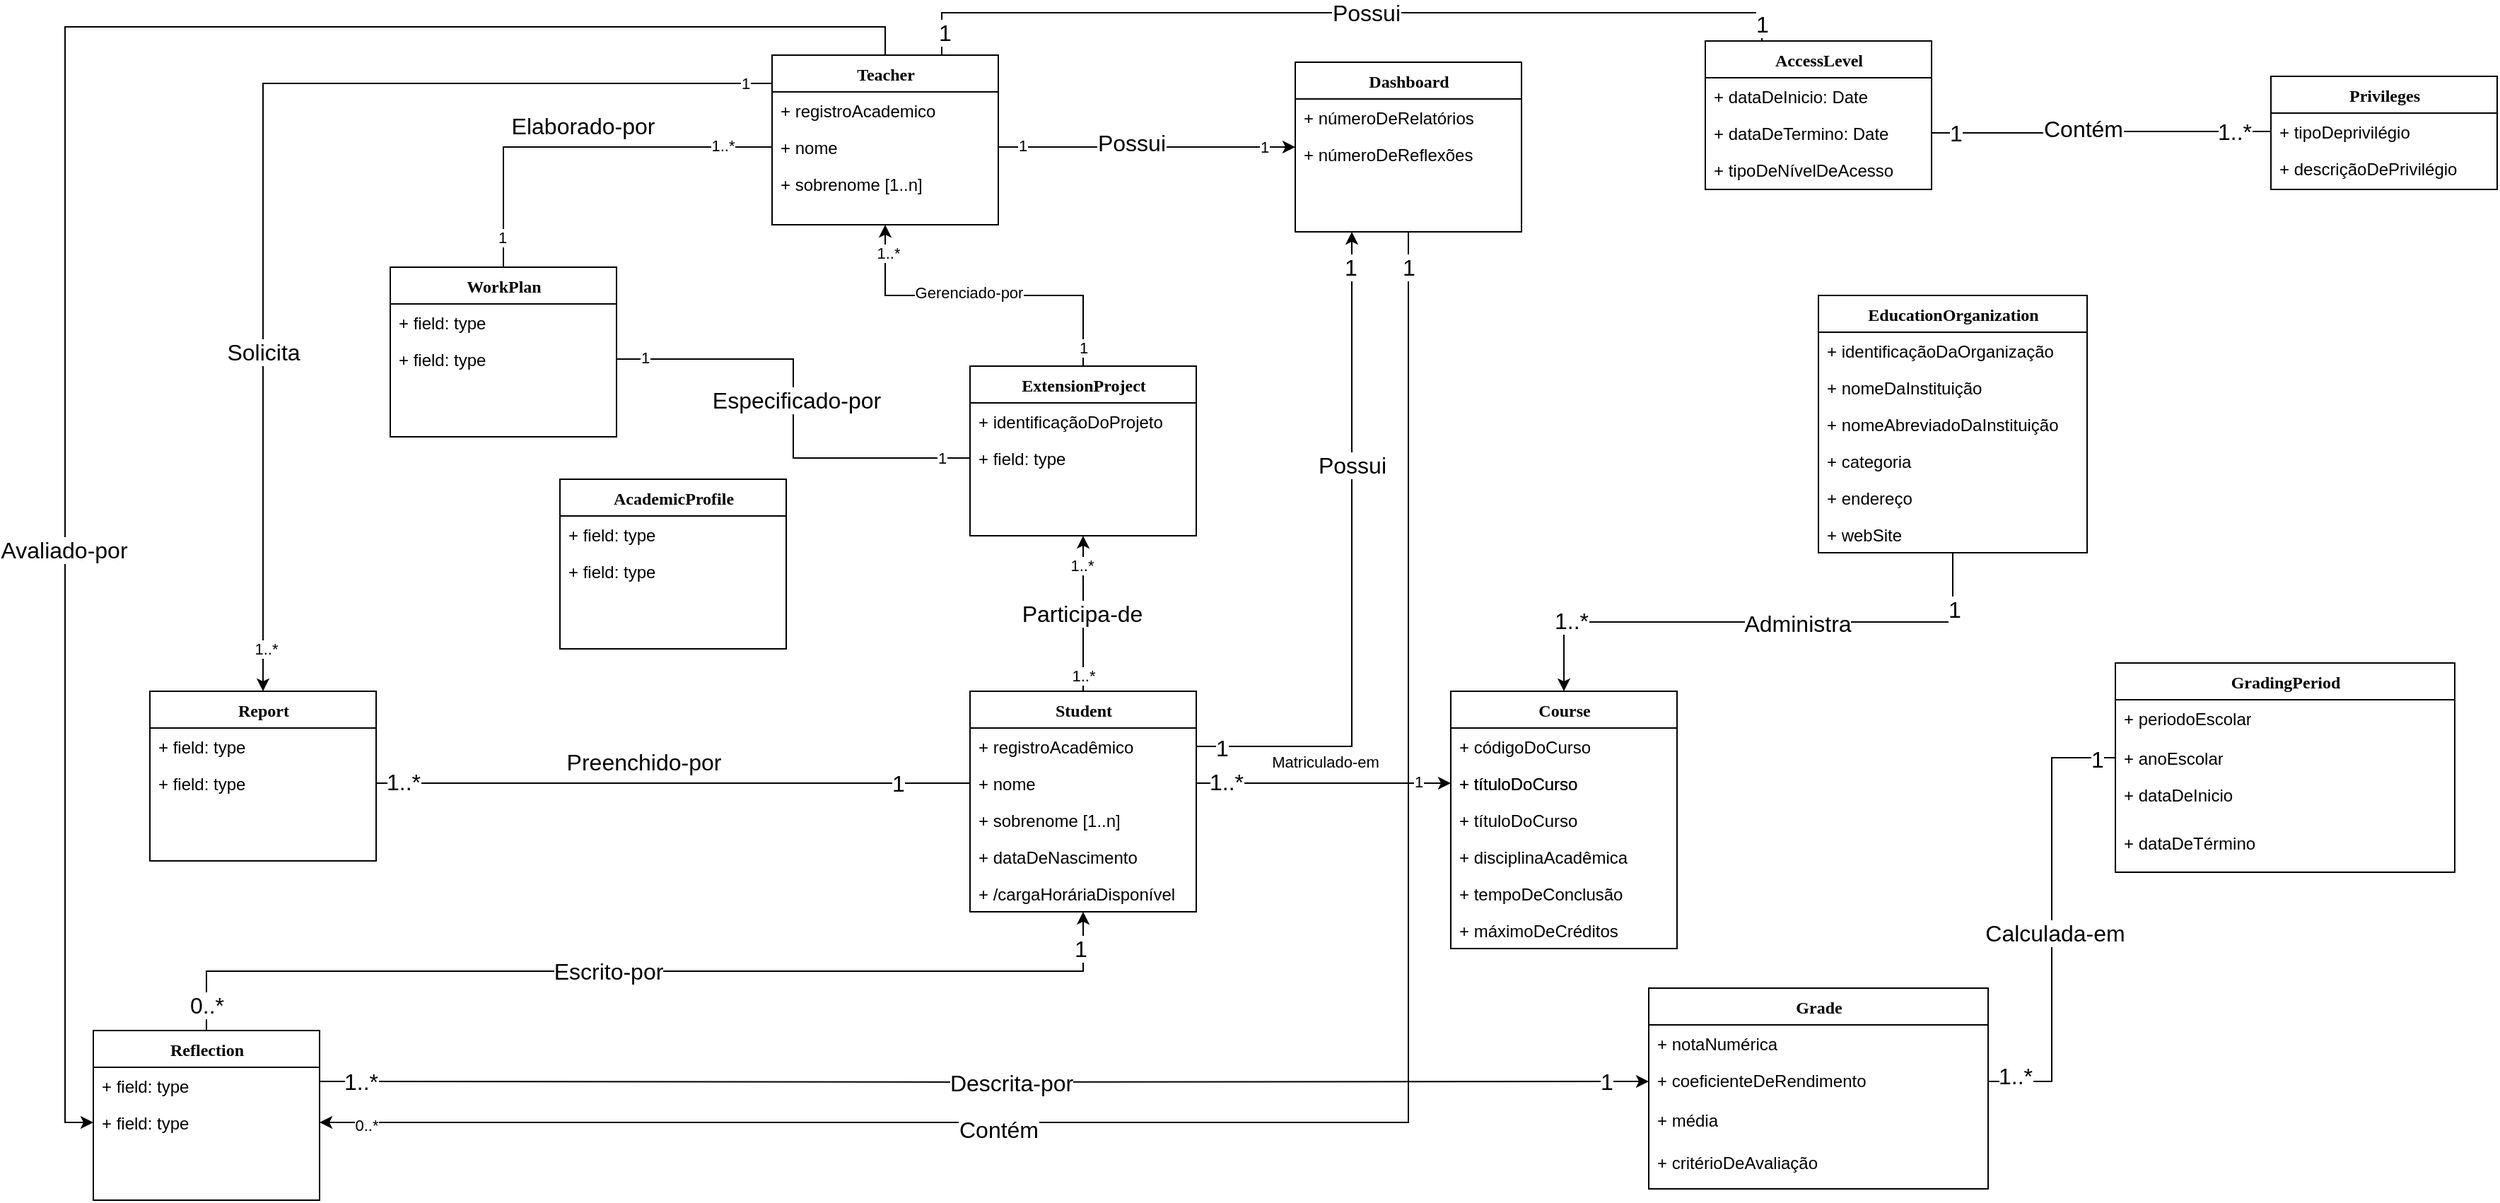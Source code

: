 <mxfile version="24.2.3" type="github">
  <diagram name="Page-1" id="6133507b-19e7-1e82-6fc7-422aa6c4b21f">
    <mxGraphModel dx="3094" dy="2010" grid="1" gridSize="10" guides="1" tooltips="1" connect="1" arrows="1" fold="1" page="1" pageScale="1" pageWidth="1100" pageHeight="850" background="none" math="0" shadow="0">
      <root>
        <mxCell id="0" />
        <mxCell id="1" parent="0" />
        <mxCell id="78961159f06e98e8-43" value="AcademicProfile" style="swimlane;html=1;fontStyle=1;align=center;verticalAlign=top;childLayout=stackLayout;horizontal=1;startSize=26;horizontalStack=0;resizeParent=1;resizeLast=0;collapsible=1;marginBottom=0;swimlaneFillColor=#ffffff;rounded=0;shadow=0;comic=0;labelBackgroundColor=none;strokeWidth=1;fillColor=none;fontFamily=Verdana;fontSize=12" parent="1" vertex="1">
          <mxGeometry x="300" y="330" width="160" height="120" as="geometry" />
        </mxCell>
        <mxCell id="78961159f06e98e8-44" value="+ field: type" style="text;html=1;strokeColor=none;fillColor=none;align=left;verticalAlign=top;spacingLeft=4;spacingRight=4;whiteSpace=wrap;overflow=hidden;rotatable=0;points=[[0,0.5],[1,0.5]];portConstraint=eastwest;" parent="78961159f06e98e8-43" vertex="1">
          <mxGeometry y="26" width="160" height="26" as="geometry" />
        </mxCell>
        <mxCell id="78961159f06e98e8-45" value="+ field: type" style="text;html=1;strokeColor=none;fillColor=none;align=left;verticalAlign=top;spacingLeft=4;spacingRight=4;whiteSpace=wrap;overflow=hidden;rotatable=0;points=[[0,0.5],[1,0.5]];portConstraint=eastwest;" parent="78961159f06e98e8-43" vertex="1">
          <mxGeometry y="52" width="160" height="26" as="geometry" />
        </mxCell>
        <mxCell id="GjU6H8sgYdLg4szuD353-105" style="edgeStyle=orthogonalEdgeStyle;rounded=0;orthogonalLoop=1;jettySize=auto;html=1;exitX=0.5;exitY=0;exitDx=0;exitDy=0;entryX=0.5;entryY=1;entryDx=0;entryDy=0;" edge="1" parent="1" source="GjU6H8sgYdLg4szuD353-52" target="GjU6H8sgYdLg4szuD353-61">
          <mxGeometry relative="1" as="geometry" />
        </mxCell>
        <mxCell id="GjU6H8sgYdLg4szuD353-106" value="&lt;font style=&quot;font-size: 16px;&quot;&gt;Participa-de&lt;/font&gt;" style="edgeLabel;html=1;align=center;verticalAlign=middle;resizable=0;points=[];" vertex="1" connectable="0" parent="GjU6H8sgYdLg4szuD353-105">
          <mxGeometry x="0.114" y="1" relative="1" as="geometry">
            <mxPoint y="6" as="offset" />
          </mxGeometry>
        </mxCell>
        <mxCell id="GjU6H8sgYdLg4szuD353-107" value="1..*" style="edgeLabel;html=1;align=center;verticalAlign=middle;resizable=0;points=[];" vertex="1" connectable="0" parent="GjU6H8sgYdLg4szuD353-105">
          <mxGeometry x="-0.795" relative="1" as="geometry">
            <mxPoint as="offset" />
          </mxGeometry>
        </mxCell>
        <mxCell id="GjU6H8sgYdLg4szuD353-108" value="1..*" style="edgeLabel;html=1;align=center;verticalAlign=middle;resizable=0;points=[];" vertex="1" connectable="0" parent="GjU6H8sgYdLg4szuD353-105">
          <mxGeometry x="0.62" y="1" relative="1" as="geometry">
            <mxPoint as="offset" />
          </mxGeometry>
        </mxCell>
        <mxCell id="GjU6H8sgYdLg4szuD353-52" value="Student" style="swimlane;html=1;fontStyle=1;align=center;verticalAlign=top;childLayout=stackLayout;horizontal=1;startSize=26;horizontalStack=0;resizeParent=1;resizeLast=0;collapsible=1;marginBottom=0;swimlaneFillColor=#ffffff;rounded=0;shadow=0;comic=0;labelBackgroundColor=none;strokeWidth=1;fillColor=none;fontFamily=Verdana;fontSize=12" vertex="1" parent="1">
          <mxGeometry x="590" y="480" width="160" height="156" as="geometry" />
        </mxCell>
        <mxCell id="GjU6H8sgYdLg4szuD353-53" value="+ registroAcadêmico" style="text;html=1;strokeColor=none;fillColor=none;align=left;verticalAlign=top;spacingLeft=4;spacingRight=4;whiteSpace=wrap;overflow=hidden;rotatable=0;points=[[0,0.5],[1,0.5]];portConstraint=eastwest;" vertex="1" parent="GjU6H8sgYdLg4szuD353-52">
          <mxGeometry y="26" width="160" height="26" as="geometry" />
        </mxCell>
        <mxCell id="GjU6H8sgYdLg4szuD353-54" value="+ nome" style="text;html=1;strokeColor=none;fillColor=none;align=left;verticalAlign=top;spacingLeft=4;spacingRight=4;whiteSpace=wrap;overflow=hidden;rotatable=0;points=[[0,0.5],[1,0.5]];portConstraint=eastwest;" vertex="1" parent="GjU6H8sgYdLg4szuD353-52">
          <mxGeometry y="52" width="160" height="26" as="geometry" />
        </mxCell>
        <mxCell id="GjU6H8sgYdLg4szuD353-167" value="+ sobrenome [1..n]" style="text;html=1;strokeColor=none;fillColor=none;align=left;verticalAlign=top;spacingLeft=4;spacingRight=4;whiteSpace=wrap;overflow=hidden;rotatable=0;points=[[0,0.5],[1,0.5]];portConstraint=eastwest;" vertex="1" parent="GjU6H8sgYdLg4szuD353-52">
          <mxGeometry y="78" width="160" height="26" as="geometry" />
        </mxCell>
        <mxCell id="GjU6H8sgYdLg4szuD353-168" value="+ dataDeNascimento" style="text;html=1;strokeColor=none;fillColor=none;align=left;verticalAlign=top;spacingLeft=4;spacingRight=4;whiteSpace=wrap;overflow=hidden;rotatable=0;points=[[0,0.5],[1,0.5]];portConstraint=eastwest;" vertex="1" parent="GjU6H8sgYdLg4szuD353-52">
          <mxGeometry y="104" width="160" height="26" as="geometry" />
        </mxCell>
        <mxCell id="GjU6H8sgYdLg4szuD353-178" value="+ /cargaHoráriaDisponível" style="text;html=1;strokeColor=none;fillColor=none;align=left;verticalAlign=top;spacingLeft=4;spacingRight=4;whiteSpace=wrap;overflow=hidden;rotatable=0;points=[[0,0.5],[1,0.5]];portConstraint=eastwest;" vertex="1" parent="GjU6H8sgYdLg4szuD353-52">
          <mxGeometry y="130" width="160" height="26" as="geometry" />
        </mxCell>
        <mxCell id="GjU6H8sgYdLg4szuD353-130" style="edgeStyle=orthogonalEdgeStyle;rounded=0;orthogonalLoop=1;jettySize=auto;html=1;exitX=0.5;exitY=0;exitDx=0;exitDy=0;entryX=0;entryY=0.5;entryDx=0;entryDy=0;" edge="1" parent="1" source="GjU6H8sgYdLg4szuD353-55" target="GjU6H8sgYdLg4szuD353-69">
          <mxGeometry relative="1" as="geometry" />
        </mxCell>
        <mxCell id="GjU6H8sgYdLg4szuD353-131" value="&lt;font style=&quot;font-size: 16px;&quot;&gt;Avaliado-por&lt;/font&gt;" style="edgeLabel;html=1;align=center;verticalAlign=middle;resizable=0;points=[];" vertex="1" connectable="0" parent="GjU6H8sgYdLg4szuD353-130">
          <mxGeometry x="0.391" y="-1" relative="1" as="geometry">
            <mxPoint as="offset" />
          </mxGeometry>
        </mxCell>
        <mxCell id="GjU6H8sgYdLg4szuD353-183" style="edgeStyle=orthogonalEdgeStyle;rounded=0;orthogonalLoop=1;jettySize=auto;html=1;exitX=0.75;exitY=0;exitDx=0;exitDy=0;entryX=0.25;entryY=0;entryDx=0;entryDy=0;endArrow=none;endFill=0;" edge="1" parent="1" source="GjU6H8sgYdLg4szuD353-55" target="GjU6H8sgYdLg4szuD353-73">
          <mxGeometry relative="1" as="geometry" />
        </mxCell>
        <mxCell id="GjU6H8sgYdLg4szuD353-184" value="&lt;font style=&quot;font-size: 16px;&quot;&gt;Possui&lt;/font&gt;" style="edgeLabel;html=1;align=center;verticalAlign=middle;resizable=0;points=[];" vertex="1" connectable="0" parent="GjU6H8sgYdLg4szuD353-183">
          <mxGeometry x="-0.109" y="2" relative="1" as="geometry">
            <mxPoint x="49" y="2" as="offset" />
          </mxGeometry>
        </mxCell>
        <mxCell id="GjU6H8sgYdLg4szuD353-185" value="&lt;font style=&quot;font-size: 16px;&quot;&gt;1&lt;/font&gt;" style="edgeLabel;html=1;align=center;verticalAlign=middle;resizable=0;points=[];" vertex="1" connectable="0" parent="GjU6H8sgYdLg4szuD353-183">
          <mxGeometry x="-0.951" y="-2" relative="1" as="geometry">
            <mxPoint y="-1" as="offset" />
          </mxGeometry>
        </mxCell>
        <mxCell id="GjU6H8sgYdLg4szuD353-189" value="&lt;font style=&quot;font-size: 16px;&quot;&gt;1&lt;br&gt;&lt;/font&gt;" style="edgeLabel;html=1;align=center;verticalAlign=middle;resizable=0;points=[];" vertex="1" connectable="0" parent="GjU6H8sgYdLg4szuD353-183">
          <mxGeometry x="0.961" relative="1" as="geometry">
            <mxPoint as="offset" />
          </mxGeometry>
        </mxCell>
        <mxCell id="GjU6H8sgYdLg4szuD353-55" value="Teacher" style="swimlane;html=1;fontStyle=1;align=center;verticalAlign=top;childLayout=stackLayout;horizontal=1;startSize=26;horizontalStack=0;resizeParent=1;resizeLast=0;collapsible=1;marginBottom=0;swimlaneFillColor=#ffffff;rounded=0;shadow=0;comic=0;labelBackgroundColor=none;strokeWidth=1;fillColor=none;fontFamily=Verdana;fontSize=12" vertex="1" parent="1">
          <mxGeometry x="450" y="30" width="160" height="120" as="geometry" />
        </mxCell>
        <mxCell id="GjU6H8sgYdLg4szuD353-56" value="+ registroAcademico" style="text;html=1;strokeColor=none;fillColor=none;align=left;verticalAlign=top;spacingLeft=4;spacingRight=4;whiteSpace=wrap;overflow=hidden;rotatable=0;points=[[0,0.5],[1,0.5]];portConstraint=eastwest;" vertex="1" parent="GjU6H8sgYdLg4szuD353-55">
          <mxGeometry y="26" width="160" height="26" as="geometry" />
        </mxCell>
        <mxCell id="GjU6H8sgYdLg4szuD353-57" value="+ nome" style="text;html=1;strokeColor=none;fillColor=none;align=left;verticalAlign=top;spacingLeft=4;spacingRight=4;whiteSpace=wrap;overflow=hidden;rotatable=0;points=[[0,0.5],[1,0.5]];portConstraint=eastwest;" vertex="1" parent="GjU6H8sgYdLg4szuD353-55">
          <mxGeometry y="52" width="160" height="26" as="geometry" />
        </mxCell>
        <mxCell id="GjU6H8sgYdLg4szuD353-169" value="+ sobrenome [1..n]" style="text;html=1;strokeColor=none;fillColor=none;align=left;verticalAlign=top;spacingLeft=4;spacingRight=4;whiteSpace=wrap;overflow=hidden;rotatable=0;points=[[0,0.5],[1,0.5]];portConstraint=eastwest;" vertex="1" parent="GjU6H8sgYdLg4szuD353-55">
          <mxGeometry y="78" width="160" height="26" as="geometry" />
        </mxCell>
        <mxCell id="GjU6H8sgYdLg4szuD353-135" style="edgeStyle=orthogonalEdgeStyle;rounded=0;orthogonalLoop=1;jettySize=auto;html=1;exitX=0.5;exitY=1;exitDx=0;exitDy=0;entryX=1;entryY=0.5;entryDx=0;entryDy=0;" edge="1" parent="1" source="GjU6H8sgYdLg4szuD353-58" target="GjU6H8sgYdLg4szuD353-69">
          <mxGeometry relative="1" as="geometry" />
        </mxCell>
        <mxCell id="GjU6H8sgYdLg4szuD353-136" value="0..*" style="edgeLabel;html=1;align=center;verticalAlign=middle;resizable=0;points=[];" vertex="1" connectable="0" parent="GjU6H8sgYdLg4szuD353-135">
          <mxGeometry x="0.952" y="2" relative="1" as="geometry">
            <mxPoint x="-1" as="offset" />
          </mxGeometry>
        </mxCell>
        <mxCell id="GjU6H8sgYdLg4szuD353-137" value="&lt;font style=&quot;font-size: 16px;&quot;&gt;Contém&lt;/font&gt;" style="edgeLabel;html=1;align=center;verticalAlign=middle;resizable=0;points=[];" vertex="1" connectable="0" parent="GjU6H8sgYdLg4szuD353-135">
          <mxGeometry x="0.361" relative="1" as="geometry">
            <mxPoint x="32" y="5" as="offset" />
          </mxGeometry>
        </mxCell>
        <mxCell id="GjU6H8sgYdLg4szuD353-138" value="&lt;font style=&quot;font-size: 16px;&quot;&gt;1&lt;/font&gt;" style="edgeLabel;html=1;align=center;verticalAlign=middle;resizable=0;points=[];" vertex="1" connectable="0" parent="GjU6H8sgYdLg4szuD353-135">
          <mxGeometry x="-0.96" relative="1" as="geometry">
            <mxPoint y="-3" as="offset" />
          </mxGeometry>
        </mxCell>
        <mxCell id="GjU6H8sgYdLg4szuD353-58" value="Dashboard" style="swimlane;html=1;fontStyle=1;align=center;verticalAlign=top;childLayout=stackLayout;horizontal=1;startSize=26;horizontalStack=0;resizeParent=1;resizeLast=0;collapsible=1;marginBottom=0;swimlaneFillColor=#ffffff;rounded=0;shadow=0;comic=0;labelBackgroundColor=none;strokeWidth=1;fillColor=none;fontFamily=Verdana;fontSize=12" vertex="1" parent="1">
          <mxGeometry x="820" y="35" width="160" height="120" as="geometry" />
        </mxCell>
        <mxCell id="GjU6H8sgYdLg4szuD353-59" value="+ númeroDeRelatórios" style="text;html=1;strokeColor=none;fillColor=none;align=left;verticalAlign=top;spacingLeft=4;spacingRight=4;whiteSpace=wrap;overflow=hidden;rotatable=0;points=[[0,0.5],[1,0.5]];portConstraint=eastwest;" vertex="1" parent="GjU6H8sgYdLg4szuD353-58">
          <mxGeometry y="26" width="160" height="26" as="geometry" />
        </mxCell>
        <mxCell id="GjU6H8sgYdLg4szuD353-60" value="+ númeroDeReflexões" style="text;html=1;strokeColor=none;fillColor=none;align=left;verticalAlign=top;spacingLeft=4;spacingRight=4;whiteSpace=wrap;overflow=hidden;rotatable=0;points=[[0,0.5],[1,0.5]];portConstraint=eastwest;" vertex="1" parent="GjU6H8sgYdLg4szuD353-58">
          <mxGeometry y="52" width="160" height="26" as="geometry" />
        </mxCell>
        <mxCell id="GjU6H8sgYdLg4szuD353-109" style="edgeStyle=orthogonalEdgeStyle;rounded=0;orthogonalLoop=1;jettySize=auto;html=1;exitX=0.5;exitY=0;exitDx=0;exitDy=0;entryX=0.5;entryY=1;entryDx=0;entryDy=0;" edge="1" parent="1" source="GjU6H8sgYdLg4szuD353-61" target="GjU6H8sgYdLg4szuD353-55">
          <mxGeometry relative="1" as="geometry" />
        </mxCell>
        <mxCell id="GjU6H8sgYdLg4szuD353-110" value="Gerenciado-por" style="edgeLabel;html=1;align=center;verticalAlign=middle;resizable=0;points=[];" vertex="1" connectable="0" parent="GjU6H8sgYdLg4szuD353-109">
          <mxGeometry x="0.091" y="-2" relative="1" as="geometry">
            <mxPoint as="offset" />
          </mxGeometry>
        </mxCell>
        <mxCell id="GjU6H8sgYdLg4szuD353-111" value="1" style="edgeLabel;html=1;align=center;verticalAlign=middle;resizable=0;points=[];" vertex="1" connectable="0" parent="GjU6H8sgYdLg4szuD353-109">
          <mxGeometry x="-0.893" relative="1" as="geometry">
            <mxPoint as="offset" />
          </mxGeometry>
        </mxCell>
        <mxCell id="GjU6H8sgYdLg4szuD353-112" value="1..*" style="edgeLabel;html=1;align=center;verticalAlign=middle;resizable=0;points=[];" vertex="1" connectable="0" parent="GjU6H8sgYdLg4szuD353-109">
          <mxGeometry x="0.835" y="-2" relative="1" as="geometry">
            <mxPoint as="offset" />
          </mxGeometry>
        </mxCell>
        <mxCell id="GjU6H8sgYdLg4szuD353-61" value="ExtensionProject" style="swimlane;html=1;fontStyle=1;align=center;verticalAlign=top;childLayout=stackLayout;horizontal=1;startSize=26;horizontalStack=0;resizeParent=1;resizeLast=0;collapsible=1;marginBottom=0;swimlaneFillColor=#ffffff;rounded=0;shadow=0;comic=0;labelBackgroundColor=none;strokeWidth=1;fillColor=none;fontFamily=Verdana;fontSize=12" vertex="1" parent="1">
          <mxGeometry x="590" y="250" width="160" height="120" as="geometry" />
        </mxCell>
        <mxCell id="GjU6H8sgYdLg4szuD353-62" value="+ identificaçãoDoProjeto" style="text;html=1;strokeColor=none;fillColor=none;align=left;verticalAlign=top;spacingLeft=4;spacingRight=4;whiteSpace=wrap;overflow=hidden;rotatable=0;points=[[0,0.5],[1,0.5]];portConstraint=eastwest;" vertex="1" parent="GjU6H8sgYdLg4szuD353-61">
          <mxGeometry y="26" width="160" height="26" as="geometry" />
        </mxCell>
        <mxCell id="GjU6H8sgYdLg4szuD353-63" value="+ field: type" style="text;html=1;strokeColor=none;fillColor=none;align=left;verticalAlign=top;spacingLeft=4;spacingRight=4;whiteSpace=wrap;overflow=hidden;rotatable=0;points=[[0,0.5],[1,0.5]];portConstraint=eastwest;" vertex="1" parent="GjU6H8sgYdLg4szuD353-61">
          <mxGeometry y="52" width="160" height="26" as="geometry" />
        </mxCell>
        <mxCell id="GjU6H8sgYdLg4szuD353-64" value="Report" style="swimlane;html=1;fontStyle=1;align=center;verticalAlign=top;childLayout=stackLayout;horizontal=1;startSize=26;horizontalStack=0;resizeParent=1;resizeLast=0;collapsible=1;marginBottom=0;swimlaneFillColor=#ffffff;rounded=0;shadow=0;comic=0;labelBackgroundColor=none;strokeWidth=1;fillColor=none;fontFamily=Verdana;fontSize=12" vertex="1" parent="1">
          <mxGeometry x="10" y="480" width="160" height="120" as="geometry" />
        </mxCell>
        <mxCell id="GjU6H8sgYdLg4szuD353-65" value="+ field: type" style="text;html=1;strokeColor=none;fillColor=none;align=left;verticalAlign=top;spacingLeft=4;spacingRight=4;whiteSpace=wrap;overflow=hidden;rotatable=0;points=[[0,0.5],[1,0.5]];portConstraint=eastwest;" vertex="1" parent="GjU6H8sgYdLg4szuD353-64">
          <mxGeometry y="26" width="160" height="26" as="geometry" />
        </mxCell>
        <mxCell id="GjU6H8sgYdLg4szuD353-66" value="+ field: type" style="text;html=1;strokeColor=none;fillColor=none;align=left;verticalAlign=top;spacingLeft=4;spacingRight=4;whiteSpace=wrap;overflow=hidden;rotatable=0;points=[[0,0.5],[1,0.5]];portConstraint=eastwest;" vertex="1" parent="GjU6H8sgYdLg4szuD353-64">
          <mxGeometry y="52" width="160" height="26" as="geometry" />
        </mxCell>
        <mxCell id="GjU6H8sgYdLg4szuD353-128" style="edgeStyle=orthogonalEdgeStyle;rounded=0;orthogonalLoop=1;jettySize=auto;html=1;exitX=0.5;exitY=0;exitDx=0;exitDy=0;entryX=0.5;entryY=1;entryDx=0;entryDy=0;" edge="1" parent="1" source="GjU6H8sgYdLg4szuD353-67" target="GjU6H8sgYdLg4szuD353-52">
          <mxGeometry relative="1" as="geometry" />
        </mxCell>
        <mxCell id="GjU6H8sgYdLg4szuD353-129" value="&lt;font style=&quot;font-size: 16px;&quot;&gt;Escrito-por&lt;/font&gt;" style="edgeLabel;html=1;align=center;verticalAlign=middle;resizable=0;points=[];" vertex="1" connectable="0" parent="GjU6H8sgYdLg4szuD353-128">
          <mxGeometry x="-0.074" relative="1" as="geometry">
            <mxPoint as="offset" />
          </mxGeometry>
        </mxCell>
        <mxCell id="GjU6H8sgYdLg4szuD353-202" value="&lt;font style=&quot;font-size: 16px;&quot;&gt;1&lt;/font&gt;" style="edgeLabel;html=1;align=center;verticalAlign=middle;resizable=0;points=[];" vertex="1" connectable="0" parent="GjU6H8sgYdLg4szuD353-128">
          <mxGeometry x="0.928" y="2" relative="1" as="geometry">
            <mxPoint as="offset" />
          </mxGeometry>
        </mxCell>
        <mxCell id="GjU6H8sgYdLg4szuD353-203" value="&lt;font style=&quot;font-size: 16px;&quot;&gt;0..*&lt;/font&gt;" style="edgeLabel;html=1;align=center;verticalAlign=middle;resizable=0;points=[];" vertex="1" connectable="0" parent="GjU6H8sgYdLg4szuD353-128">
          <mxGeometry x="-0.947" relative="1" as="geometry">
            <mxPoint as="offset" />
          </mxGeometry>
        </mxCell>
        <mxCell id="GjU6H8sgYdLg4szuD353-67" value="Reflection" style="swimlane;html=1;fontStyle=1;align=center;verticalAlign=top;childLayout=stackLayout;horizontal=1;startSize=26;horizontalStack=0;resizeParent=1;resizeLast=0;collapsible=1;marginBottom=0;swimlaneFillColor=#ffffff;rounded=0;shadow=0;comic=0;labelBackgroundColor=none;strokeWidth=1;fillColor=none;fontFamily=Verdana;fontSize=12" vertex="1" parent="1">
          <mxGeometry x="-30" y="720" width="160" height="120" as="geometry" />
        </mxCell>
        <mxCell id="GjU6H8sgYdLg4szuD353-68" value="+ field: type" style="text;html=1;strokeColor=none;fillColor=none;align=left;verticalAlign=top;spacingLeft=4;spacingRight=4;whiteSpace=wrap;overflow=hidden;rotatable=0;points=[[0,0.5],[1,0.5]];portConstraint=eastwest;" vertex="1" parent="GjU6H8sgYdLg4szuD353-67">
          <mxGeometry y="26" width="160" height="26" as="geometry" />
        </mxCell>
        <mxCell id="GjU6H8sgYdLg4szuD353-69" value="+ field: type" style="text;html=1;strokeColor=none;fillColor=none;align=left;verticalAlign=top;spacingLeft=4;spacingRight=4;whiteSpace=wrap;overflow=hidden;rotatable=0;points=[[0,0.5],[1,0.5]];portConstraint=eastwest;" vertex="1" parent="GjU6H8sgYdLg4szuD353-67">
          <mxGeometry y="52" width="160" height="26" as="geometry" />
        </mxCell>
        <mxCell id="GjU6H8sgYdLg4szuD353-73" value="AccessLevel" style="swimlane;html=1;fontStyle=1;align=center;verticalAlign=top;childLayout=stackLayout;horizontal=1;startSize=26;horizontalStack=0;resizeParent=1;resizeLast=0;collapsible=1;marginBottom=0;swimlaneFillColor=#ffffff;rounded=0;shadow=0;comic=0;labelBackgroundColor=none;strokeWidth=1;fillColor=none;fontFamily=Verdana;fontSize=12" vertex="1" parent="1">
          <mxGeometry x="1110" y="20" width="160" height="105" as="geometry" />
        </mxCell>
        <mxCell id="GjU6H8sgYdLg4szuD353-142" value="+ dataDeInicio: Date" style="text;html=1;strokeColor=none;fillColor=none;align=left;verticalAlign=top;spacingLeft=4;spacingRight=4;whiteSpace=wrap;overflow=hidden;rotatable=0;points=[[0,0.5],[1,0.5]];portConstraint=eastwest;" vertex="1" parent="GjU6H8sgYdLg4szuD353-73">
          <mxGeometry y="26" width="160" height="26" as="geometry" />
        </mxCell>
        <mxCell id="GjU6H8sgYdLg4szuD353-143" value="+ dataDeTermino: Date" style="text;html=1;strokeColor=none;fillColor=none;align=left;verticalAlign=top;spacingLeft=4;spacingRight=4;whiteSpace=wrap;overflow=hidden;rotatable=0;points=[[0,0.5],[1,0.5]];portConstraint=eastwest;" vertex="1" parent="GjU6H8sgYdLg4szuD353-73">
          <mxGeometry y="52" width="160" height="26" as="geometry" />
        </mxCell>
        <mxCell id="GjU6H8sgYdLg4szuD353-174" value="+ tipoDeNívelDeAcesso" style="text;html=1;strokeColor=none;fillColor=none;align=left;verticalAlign=top;spacingLeft=4;spacingRight=4;whiteSpace=wrap;overflow=hidden;rotatable=0;points=[[0,0.5],[1,0.5]];portConstraint=eastwest;" vertex="1" parent="GjU6H8sgYdLg4szuD353-73">
          <mxGeometry y="78" width="160" height="26" as="geometry" />
        </mxCell>
        <mxCell id="GjU6H8sgYdLg4szuD353-113" value="&lt;font style=&quot;font-size: 16px;&quot;&gt;Elaborado-por&lt;/font&gt;" style="edgeStyle=orthogonalEdgeStyle;rounded=0;orthogonalLoop=1;jettySize=auto;html=1;exitX=0.5;exitY=0;exitDx=0;exitDy=0;entryX=0;entryY=0.5;entryDx=0;entryDy=0;endArrow=none;endFill=0;" edge="1" parent="1" source="GjU6H8sgYdLg4szuD353-76" target="GjU6H8sgYdLg4szuD353-57">
          <mxGeometry x="0.02" y="15" relative="1" as="geometry">
            <mxPoint as="offset" />
          </mxGeometry>
        </mxCell>
        <mxCell id="GjU6H8sgYdLg4szuD353-114" value="1" style="edgeLabel;html=1;align=center;verticalAlign=middle;resizable=0;points=[];" vertex="1" connectable="0" parent="GjU6H8sgYdLg4szuD353-113">
          <mxGeometry x="-0.848" y="1" relative="1" as="geometry">
            <mxPoint as="offset" />
          </mxGeometry>
        </mxCell>
        <mxCell id="GjU6H8sgYdLg4szuD353-115" value="1..*" style="edgeLabel;html=1;align=center;verticalAlign=middle;resizable=0;points=[];" vertex="1" connectable="0" parent="GjU6H8sgYdLg4szuD353-113">
          <mxGeometry x="0.744" y="1" relative="1" as="geometry">
            <mxPoint as="offset" />
          </mxGeometry>
        </mxCell>
        <mxCell id="GjU6H8sgYdLg4szuD353-76" value="&lt;div&gt;WorkPlan&lt;/div&gt;" style="swimlane;html=1;fontStyle=1;align=center;verticalAlign=top;childLayout=stackLayout;horizontal=1;startSize=26;horizontalStack=0;resizeParent=1;resizeLast=0;collapsible=1;marginBottom=0;swimlaneFillColor=#ffffff;rounded=0;shadow=0;comic=0;labelBackgroundColor=none;strokeWidth=1;fillColor=none;fontFamily=Verdana;fontSize=12" vertex="1" parent="1">
          <mxGeometry x="180" y="180" width="160" height="120" as="geometry" />
        </mxCell>
        <mxCell id="GjU6H8sgYdLg4szuD353-77" value="+ field: type" style="text;html=1;strokeColor=none;fillColor=none;align=left;verticalAlign=top;spacingLeft=4;spacingRight=4;whiteSpace=wrap;overflow=hidden;rotatable=0;points=[[0,0.5],[1,0.5]];portConstraint=eastwest;" vertex="1" parent="GjU6H8sgYdLg4szuD353-76">
          <mxGeometry y="26" width="160" height="26" as="geometry" />
        </mxCell>
        <mxCell id="GjU6H8sgYdLg4szuD353-78" value="+ field: type" style="text;html=1;strokeColor=none;fillColor=none;align=left;verticalAlign=top;spacingLeft=4;spacingRight=4;whiteSpace=wrap;overflow=hidden;rotatable=0;points=[[0,0.5],[1,0.5]];portConstraint=eastwest;" vertex="1" parent="GjU6H8sgYdLg4szuD353-76">
          <mxGeometry y="52" width="160" height="26" as="geometry" />
        </mxCell>
        <mxCell id="GjU6H8sgYdLg4szuD353-101" style="edgeStyle=orthogonalEdgeStyle;rounded=0;orthogonalLoop=1;jettySize=auto;html=1;exitX=0.5;exitY=1;exitDx=0;exitDy=0;entryX=0.5;entryY=0;entryDx=0;entryDy=0;" edge="1" parent="1" source="GjU6H8sgYdLg4szuD353-149" target="GjU6H8sgYdLg4szuD353-85">
          <mxGeometry relative="1" as="geometry">
            <mxPoint x="1010.0" y="370.0" as="sourcePoint" />
          </mxGeometry>
        </mxCell>
        <mxCell id="GjU6H8sgYdLg4szuD353-102" value="&lt;font style=&quot;font-size: 16px;&quot;&gt;1&lt;/font&gt;" style="edgeLabel;html=1;align=center;verticalAlign=middle;resizable=0;points=[];" vertex="1" connectable="0" parent="GjU6H8sgYdLg4szuD353-101">
          <mxGeometry x="-0.788" y="1" relative="1" as="geometry">
            <mxPoint as="offset" />
          </mxGeometry>
        </mxCell>
        <mxCell id="GjU6H8sgYdLg4szuD353-103" value="&lt;font style=&quot;font-size: 16px;&quot;&gt;Administra&lt;/font&gt;" style="edgeLabel;html=1;align=center;verticalAlign=middle;resizable=0;points=[];" vertex="1" connectable="0" parent="GjU6H8sgYdLg4szuD353-101">
          <mxGeometry x="-0.146" y="1" relative="1" as="geometry">
            <mxPoint as="offset" />
          </mxGeometry>
        </mxCell>
        <mxCell id="GjU6H8sgYdLg4szuD353-104" value="&lt;font style=&quot;font-size: 16px;&quot;&gt;1..*&lt;/font&gt;" style="edgeLabel;html=1;align=center;verticalAlign=middle;resizable=0;points=[];" vertex="1" connectable="0" parent="GjU6H8sgYdLg4szuD353-101">
          <mxGeometry x="0.712" y="-1" relative="1" as="geometry">
            <mxPoint as="offset" />
          </mxGeometry>
        </mxCell>
        <mxCell id="GjU6H8sgYdLg4szuD353-85" value="Course" style="swimlane;html=1;fontStyle=1;align=center;verticalAlign=top;childLayout=stackLayout;horizontal=1;startSize=26;horizontalStack=0;resizeParent=1;resizeLast=0;collapsible=1;marginBottom=0;swimlaneFillColor=#ffffff;rounded=0;shadow=0;comic=0;labelBackgroundColor=none;strokeWidth=1;fillColor=none;fontFamily=Verdana;fontSize=12" vertex="1" parent="1">
          <mxGeometry x="930" y="480" width="160" height="182" as="geometry" />
        </mxCell>
        <mxCell id="GjU6H8sgYdLg4szuD353-86" value="+ códigoDoCurso" style="text;html=1;strokeColor=none;fillColor=none;align=left;verticalAlign=top;spacingLeft=4;spacingRight=4;whiteSpace=wrap;overflow=hidden;rotatable=0;points=[[0,0.5],[1,0.5]];portConstraint=eastwest;" vertex="1" parent="GjU6H8sgYdLg4szuD353-85">
          <mxGeometry y="26" width="160" height="26" as="geometry" />
        </mxCell>
        <mxCell id="GjU6H8sgYdLg4szuD353-162" value="+ títuloDoCurso" style="text;html=1;strokeColor=none;fillColor=none;align=left;verticalAlign=top;spacingLeft=4;spacingRight=4;whiteSpace=wrap;overflow=hidden;rotatable=0;points=[[0,0.5],[1,0.5]];portConstraint=eastwest;" vertex="1" parent="GjU6H8sgYdLg4szuD353-85">
          <mxGeometry y="52" width="160" height="26" as="geometry" />
        </mxCell>
        <mxCell id="GjU6H8sgYdLg4szuD353-163" value="+ títuloDoCurso" style="text;html=1;strokeColor=none;fillColor=none;align=left;verticalAlign=top;spacingLeft=4;spacingRight=4;whiteSpace=wrap;overflow=hidden;rotatable=0;points=[[0,0.5],[1,0.5]];portConstraint=eastwest;" vertex="1" parent="GjU6H8sgYdLg4szuD353-85">
          <mxGeometry y="78" width="160" height="26" as="geometry" />
        </mxCell>
        <mxCell id="GjU6H8sgYdLg4szuD353-164" value="+ disciplinaAcadêmica" style="text;html=1;strokeColor=none;fillColor=none;align=left;verticalAlign=top;spacingLeft=4;spacingRight=4;whiteSpace=wrap;overflow=hidden;rotatable=0;points=[[0,0.5],[1,0.5]];portConstraint=eastwest;" vertex="1" parent="GjU6H8sgYdLg4szuD353-85">
          <mxGeometry y="104" width="160" height="26" as="geometry" />
        </mxCell>
        <mxCell id="GjU6H8sgYdLg4szuD353-165" value="+ tempoDeConclusão" style="text;html=1;strokeColor=none;fillColor=none;align=left;verticalAlign=top;spacingLeft=4;spacingRight=4;whiteSpace=wrap;overflow=hidden;rotatable=0;points=[[0,0.5],[1,0.5]];portConstraint=eastwest;" vertex="1" parent="GjU6H8sgYdLg4szuD353-85">
          <mxGeometry y="130" width="160" height="26" as="geometry" />
        </mxCell>
        <mxCell id="GjU6H8sgYdLg4szuD353-166" value="+ máximoDeCréditos" style="text;html=1;strokeColor=none;fillColor=none;align=left;verticalAlign=top;spacingLeft=4;spacingRight=4;whiteSpace=wrap;overflow=hidden;rotatable=0;points=[[0,0.5],[1,0.5]];portConstraint=eastwest;" vertex="1" parent="GjU6H8sgYdLg4szuD353-85">
          <mxGeometry y="156" width="160" height="26" as="geometry" />
        </mxCell>
        <mxCell id="GjU6H8sgYdLg4szuD353-92" style="edgeStyle=orthogonalEdgeStyle;rounded=0;orthogonalLoop=1;jettySize=auto;html=1;exitX=0;exitY=0.5;exitDx=0;exitDy=0;entryX=1;entryY=0.5;entryDx=0;entryDy=0;endArrow=none;endFill=0;startArrow=none;startFill=0;" edge="1" parent="1" source="GjU6H8sgYdLg4szuD353-54" target="GjU6H8sgYdLg4szuD353-66">
          <mxGeometry relative="1" as="geometry" />
        </mxCell>
        <mxCell id="GjU6H8sgYdLg4szuD353-93" value="&lt;font style=&quot;font-size: 16px;&quot;&gt;Preenchido-por&lt;/font&gt;" style="edgeLabel;html=1;align=center;verticalAlign=middle;resizable=0;points=[];" vertex="1" connectable="0" parent="GjU6H8sgYdLg4szuD353-92">
          <mxGeometry x="0.172" y="2" relative="1" as="geometry">
            <mxPoint x="15" y="-17" as="offset" />
          </mxGeometry>
        </mxCell>
        <mxCell id="GjU6H8sgYdLg4szuD353-94" value="&lt;font style=&quot;font-size: 16px;&quot;&gt;1..*&lt;/font&gt;" style="edgeLabel;html=1;align=center;verticalAlign=middle;resizable=0;points=[];" vertex="1" connectable="0" parent="GjU6H8sgYdLg4szuD353-92">
          <mxGeometry x="0.909" y="-1" relative="1" as="geometry">
            <mxPoint as="offset" />
          </mxGeometry>
        </mxCell>
        <mxCell id="GjU6H8sgYdLg4szuD353-95" value="&lt;font style=&quot;font-size: 16px;&quot;&gt;1&lt;/font&gt;" style="edgeLabel;html=1;align=center;verticalAlign=middle;resizable=0;points=[];" vertex="1" connectable="0" parent="GjU6H8sgYdLg4szuD353-92">
          <mxGeometry x="-0.755" relative="1" as="geometry">
            <mxPoint as="offset" />
          </mxGeometry>
        </mxCell>
        <mxCell id="GjU6H8sgYdLg4szuD353-96" style="edgeStyle=orthogonalEdgeStyle;rounded=0;orthogonalLoop=1;jettySize=auto;html=1;exitX=1;exitY=0.5;exitDx=0;exitDy=0;entryX=0;entryY=0.5;entryDx=0;entryDy=0;" edge="1" parent="1" source="GjU6H8sgYdLg4szuD353-54">
          <mxGeometry relative="1" as="geometry">
            <mxPoint x="930" y="545" as="targetPoint" />
          </mxGeometry>
        </mxCell>
        <mxCell id="GjU6H8sgYdLg4szuD353-97" value="&lt;font style=&quot;font-size: 16px;&quot;&gt;1..*&lt;/font&gt;" style="edgeLabel;html=1;align=center;verticalAlign=middle;resizable=0;points=[];" vertex="1" connectable="0" parent="GjU6H8sgYdLg4szuD353-96">
          <mxGeometry x="-0.831" y="1" relative="1" as="geometry">
            <mxPoint x="5" as="offset" />
          </mxGeometry>
        </mxCell>
        <mxCell id="GjU6H8sgYdLg4szuD353-98" value="Matriculado-em" style="edgeLabel;html=1;align=center;verticalAlign=middle;resizable=0;points=[];" vertex="1" connectable="0" parent="GjU6H8sgYdLg4szuD353-96">
          <mxGeometry x="-0.203" y="1" relative="1" as="geometry">
            <mxPoint x="19" y="-14" as="offset" />
          </mxGeometry>
        </mxCell>
        <mxCell id="GjU6H8sgYdLg4szuD353-99" value="1" style="edgeLabel;html=1;align=center;verticalAlign=middle;resizable=0;points=[];" vertex="1" connectable="0" parent="GjU6H8sgYdLg4szuD353-96">
          <mxGeometry x="0.744" y="1" relative="1" as="geometry">
            <mxPoint as="offset" />
          </mxGeometry>
        </mxCell>
        <mxCell id="GjU6H8sgYdLg4szuD353-116" style="edgeStyle=orthogonalEdgeStyle;rounded=0;orthogonalLoop=1;jettySize=auto;html=1;exitX=1;exitY=0.5;exitDx=0;exitDy=0;entryX=0;entryY=0.5;entryDx=0;entryDy=0;endArrow=none;endFill=0;" edge="1" parent="1" source="GjU6H8sgYdLg4szuD353-78" target="GjU6H8sgYdLg4szuD353-63">
          <mxGeometry relative="1" as="geometry" />
        </mxCell>
        <mxCell id="GjU6H8sgYdLg4szuD353-117" value="&lt;font style=&quot;font-size: 16px;&quot;&gt;Especificado-por&lt;/font&gt;" style="edgeLabel;html=1;align=center;verticalAlign=middle;resizable=0;points=[];" vertex="1" connectable="0" parent="GjU6H8sgYdLg4szuD353-116">
          <mxGeometry x="-0.036" y="2" relative="1" as="geometry">
            <mxPoint as="offset" />
          </mxGeometry>
        </mxCell>
        <mxCell id="GjU6H8sgYdLg4szuD353-125" value="1" style="edgeLabel;html=1;align=center;verticalAlign=middle;resizable=0;points=[];" vertex="1" connectable="0" parent="GjU6H8sgYdLg4szuD353-116">
          <mxGeometry x="0.871" relative="1" as="geometry">
            <mxPoint as="offset" />
          </mxGeometry>
        </mxCell>
        <mxCell id="GjU6H8sgYdLg4szuD353-126" value="1" style="edgeLabel;html=1;align=center;verticalAlign=middle;resizable=0;points=[];" vertex="1" connectable="0" parent="GjU6H8sgYdLg4szuD353-116">
          <mxGeometry x="-0.876" y="1" relative="1" as="geometry">
            <mxPoint as="offset" />
          </mxGeometry>
        </mxCell>
        <mxCell id="GjU6H8sgYdLg4szuD353-121" style="edgeStyle=orthogonalEdgeStyle;rounded=0;orthogonalLoop=1;jettySize=auto;html=1;exitX=0;exitY=0.5;exitDx=0;exitDy=0;entryX=0.5;entryY=0;entryDx=0;entryDy=0;" edge="1" parent="1" source="GjU6H8sgYdLg4szuD353-56" target="GjU6H8sgYdLg4szuD353-64">
          <mxGeometry relative="1" as="geometry">
            <mxPoint x="80" y="460" as="targetPoint" />
            <Array as="points">
              <mxPoint x="450" y="50" />
              <mxPoint x="90" y="50" />
            </Array>
          </mxGeometry>
        </mxCell>
        <mxCell id="GjU6H8sgYdLg4szuD353-122" value="&lt;font style=&quot;font-size: 16px;&quot;&gt;Solicita&lt;/font&gt;" style="edgeLabel;html=1;align=center;verticalAlign=middle;resizable=0;points=[];" vertex="1" connectable="0" parent="GjU6H8sgYdLg4szuD353-121">
          <mxGeometry x="0.478" y="3" relative="1" as="geometry">
            <mxPoint x="-3" y="-29" as="offset" />
          </mxGeometry>
        </mxCell>
        <mxCell id="GjU6H8sgYdLg4szuD353-123" value="1" style="edgeLabel;html=1;align=center;verticalAlign=middle;resizable=0;points=[];" vertex="1" connectable="0" parent="GjU6H8sgYdLg4szuD353-121">
          <mxGeometry x="-0.902" relative="1" as="geometry">
            <mxPoint x="1" as="offset" />
          </mxGeometry>
        </mxCell>
        <mxCell id="GjU6H8sgYdLg4szuD353-124" value="1..*" style="edgeLabel;html=1;align=center;verticalAlign=middle;resizable=0;points=[];" vertex="1" connectable="0" parent="GjU6H8sgYdLg4szuD353-121">
          <mxGeometry x="0.926" y="2" relative="1" as="geometry">
            <mxPoint as="offset" />
          </mxGeometry>
        </mxCell>
        <mxCell id="GjU6H8sgYdLg4szuD353-127" style="edgeStyle=orthogonalEdgeStyle;rounded=0;orthogonalLoop=1;jettySize=auto;html=1;exitX=1;exitY=0.5;exitDx=0;exitDy=0;entryX=0;entryY=0.5;entryDx=0;entryDy=0;" edge="1" parent="1" source="GjU6H8sgYdLg4szuD353-57" target="GjU6H8sgYdLg4szuD353-58">
          <mxGeometry relative="1" as="geometry" />
        </mxCell>
        <mxCell id="GjU6H8sgYdLg4szuD353-132" value="&lt;font style=&quot;font-size: 16px;&quot;&gt;Possui&lt;/font&gt;" style="edgeLabel;html=1;align=center;verticalAlign=middle;resizable=0;points=[];" vertex="1" connectable="0" parent="GjU6H8sgYdLg4szuD353-127">
          <mxGeometry x="-0.105" y="3" relative="1" as="geometry">
            <mxPoint as="offset" />
          </mxGeometry>
        </mxCell>
        <mxCell id="GjU6H8sgYdLg4szuD353-133" value="1" style="edgeLabel;html=1;align=center;verticalAlign=middle;resizable=0;points=[];" vertex="1" connectable="0" parent="GjU6H8sgYdLg4szuD353-127">
          <mxGeometry x="-0.837" y="1" relative="1" as="geometry">
            <mxPoint as="offset" />
          </mxGeometry>
        </mxCell>
        <mxCell id="GjU6H8sgYdLg4szuD353-134" value="1" style="edgeLabel;html=1;align=center;verticalAlign=middle;resizable=0;points=[];" vertex="1" connectable="0" parent="GjU6H8sgYdLg4szuD353-127">
          <mxGeometry x="0.787" relative="1" as="geometry">
            <mxPoint as="offset" />
          </mxGeometry>
        </mxCell>
        <mxCell id="GjU6H8sgYdLg4szuD353-139" style="edgeStyle=orthogonalEdgeStyle;rounded=0;orthogonalLoop=1;jettySize=auto;html=1;exitX=1;exitY=0.5;exitDx=0;exitDy=0;entryX=0.25;entryY=1;entryDx=0;entryDy=0;" edge="1" parent="1" source="GjU6H8sgYdLg4szuD353-53" target="GjU6H8sgYdLg4szuD353-58">
          <mxGeometry relative="1" as="geometry" />
        </mxCell>
        <mxCell id="GjU6H8sgYdLg4szuD353-140" value="&lt;font style=&quot;font-size: 16px;&quot;&gt;Possui&lt;/font&gt;" style="edgeLabel;html=1;align=center;verticalAlign=middle;resizable=0;points=[];" vertex="1" connectable="0" parent="GjU6H8sgYdLg4szuD353-139">
          <mxGeometry x="-0.005" y="1" relative="1" as="geometry">
            <mxPoint x="1" y="-73" as="offset" />
          </mxGeometry>
        </mxCell>
        <mxCell id="GjU6H8sgYdLg4szuD353-196" value="&lt;font style=&quot;font-size: 16px;&quot;&gt;1&lt;/font&gt;" style="edgeLabel;html=1;align=center;verticalAlign=middle;resizable=0;points=[];" vertex="1" connectable="0" parent="GjU6H8sgYdLg4szuD353-139">
          <mxGeometry x="-0.927" y="-1" relative="1" as="geometry">
            <mxPoint as="offset" />
          </mxGeometry>
        </mxCell>
        <mxCell id="GjU6H8sgYdLg4szuD353-197" value="&lt;font style=&quot;font-size: 16px;&quot;&gt;1&lt;/font&gt;" style="edgeLabel;html=1;align=center;verticalAlign=middle;resizable=0;points=[];" vertex="1" connectable="0" parent="GjU6H8sgYdLg4szuD353-139">
          <mxGeometry x="0.894" y="1" relative="1" as="geometry">
            <mxPoint as="offset" />
          </mxGeometry>
        </mxCell>
        <mxCell id="GjU6H8sgYdLg4szuD353-146" value="Privileges" style="swimlane;html=1;fontStyle=1;align=center;verticalAlign=top;childLayout=stackLayout;horizontal=1;startSize=26;horizontalStack=0;resizeParent=1;resizeLast=0;collapsible=1;marginBottom=0;swimlaneFillColor=#ffffff;rounded=0;shadow=0;comic=0;labelBackgroundColor=none;strokeWidth=1;fillColor=none;fontFamily=Verdana;fontSize=12" vertex="1" parent="1">
          <mxGeometry x="1510" y="45" width="160" height="80" as="geometry" />
        </mxCell>
        <mxCell id="GjU6H8sgYdLg4szuD353-147" value="+ tipoDeprivilégio" style="text;html=1;strokeColor=none;fillColor=none;align=left;verticalAlign=top;spacingLeft=4;spacingRight=4;whiteSpace=wrap;overflow=hidden;rotatable=0;points=[[0,0.5],[1,0.5]];portConstraint=eastwest;" vertex="1" parent="GjU6H8sgYdLg4szuD353-146">
          <mxGeometry y="26" width="160" height="26" as="geometry" />
        </mxCell>
        <mxCell id="GjU6H8sgYdLg4szuD353-148" value="+ descriçãoDePrivilégio" style="text;html=1;strokeColor=none;fillColor=none;align=left;verticalAlign=top;spacingLeft=4;spacingRight=4;whiteSpace=wrap;overflow=hidden;rotatable=0;points=[[0,0.5],[1,0.5]];portConstraint=eastwest;" vertex="1" parent="GjU6H8sgYdLg4szuD353-146">
          <mxGeometry y="52" width="160" height="26" as="geometry" />
        </mxCell>
        <mxCell id="GjU6H8sgYdLg4szuD353-149" value="EducationOrganization" style="swimlane;html=1;fontStyle=1;align=center;verticalAlign=top;childLayout=stackLayout;horizontal=1;startSize=26;horizontalStack=0;resizeParent=1;resizeLast=0;collapsible=1;marginBottom=0;swimlaneFillColor=#ffffff;rounded=0;shadow=0;comic=0;labelBackgroundColor=none;strokeWidth=1;fillColor=none;fontFamily=Verdana;fontSize=12" vertex="1" parent="1">
          <mxGeometry x="1190" y="200" width="190" height="182" as="geometry" />
        </mxCell>
        <mxCell id="GjU6H8sgYdLg4szuD353-150" value="+ identificaçãoDaOrganização" style="text;html=1;strokeColor=none;fillColor=none;align=left;verticalAlign=top;spacingLeft=4;spacingRight=4;whiteSpace=wrap;overflow=hidden;rotatable=0;points=[[0,0.5],[1,0.5]];portConstraint=eastwest;" vertex="1" parent="GjU6H8sgYdLg4szuD353-149">
          <mxGeometry y="26" width="190" height="26" as="geometry" />
        </mxCell>
        <mxCell id="GjU6H8sgYdLg4szuD353-151" value="+ nomeDaInstituição" style="text;html=1;strokeColor=none;fillColor=none;align=left;verticalAlign=top;spacingLeft=4;spacingRight=4;whiteSpace=wrap;overflow=hidden;rotatable=0;points=[[0,0.5],[1,0.5]];portConstraint=eastwest;" vertex="1" parent="GjU6H8sgYdLg4szuD353-149">
          <mxGeometry y="52" width="190" height="26" as="geometry" />
        </mxCell>
        <mxCell id="GjU6H8sgYdLg4szuD353-170" value="+ nomeAbreviadoDaInstituição" style="text;html=1;strokeColor=none;fillColor=none;align=left;verticalAlign=top;spacingLeft=4;spacingRight=4;whiteSpace=wrap;overflow=hidden;rotatable=0;points=[[0,0.5],[1,0.5]];portConstraint=eastwest;" vertex="1" parent="GjU6H8sgYdLg4szuD353-149">
          <mxGeometry y="78" width="190" height="26" as="geometry" />
        </mxCell>
        <mxCell id="GjU6H8sgYdLg4szuD353-173" value="+ categoria" style="text;html=1;strokeColor=none;fillColor=none;align=left;verticalAlign=top;spacingLeft=4;spacingRight=4;whiteSpace=wrap;overflow=hidden;rotatable=0;points=[[0,0.5],[1,0.5]];portConstraint=eastwest;" vertex="1" parent="GjU6H8sgYdLg4szuD353-149">
          <mxGeometry y="104" width="190" height="26" as="geometry" />
        </mxCell>
        <mxCell id="GjU6H8sgYdLg4szuD353-171" value="+ endereço" style="text;html=1;strokeColor=none;fillColor=none;align=left;verticalAlign=top;spacingLeft=4;spacingRight=4;whiteSpace=wrap;overflow=hidden;rotatable=0;points=[[0,0.5],[1,0.5]];portConstraint=eastwest;" vertex="1" parent="GjU6H8sgYdLg4szuD353-149">
          <mxGeometry y="130" width="190" height="26" as="geometry" />
        </mxCell>
        <mxCell id="GjU6H8sgYdLg4szuD353-172" value="+ webSite" style="text;html=1;strokeColor=none;fillColor=none;align=left;verticalAlign=top;spacingLeft=4;spacingRight=4;whiteSpace=wrap;overflow=hidden;rotatable=0;points=[[0,0.5],[1,0.5]];portConstraint=eastwest;" vertex="1" parent="GjU6H8sgYdLg4szuD353-149">
          <mxGeometry y="156" width="190" height="26" as="geometry" />
        </mxCell>
        <mxCell id="GjU6H8sgYdLg4szuD353-152" value="Grade" style="swimlane;html=1;fontStyle=1;align=center;verticalAlign=top;childLayout=stackLayout;horizontal=1;startSize=26;horizontalStack=0;resizeParent=1;resizeLast=0;collapsible=1;marginBottom=0;swimlaneFillColor=#ffffff;rounded=0;shadow=0;comic=0;labelBackgroundColor=none;strokeWidth=1;fillColor=none;fontFamily=Verdana;fontSize=12" vertex="1" parent="1">
          <mxGeometry x="1070" y="690" width="240" height="142" as="geometry" />
        </mxCell>
        <mxCell id="GjU6H8sgYdLg4szuD353-154" value="+ notaNumérica" style="text;html=1;strokeColor=none;fillColor=none;align=left;verticalAlign=top;spacingLeft=4;spacingRight=4;whiteSpace=wrap;overflow=hidden;rotatable=0;points=[[0,0.5],[1,0.5]];portConstraint=eastwest;" vertex="1" parent="GjU6H8sgYdLg4szuD353-152">
          <mxGeometry y="26" width="240" height="26" as="geometry" />
        </mxCell>
        <mxCell id="GjU6H8sgYdLg4szuD353-153" value="+ coeficienteDeRendimento" style="text;html=1;strokeColor=none;fillColor=none;align=left;verticalAlign=top;spacingLeft=4;spacingRight=4;whiteSpace=wrap;overflow=hidden;rotatable=0;points=[[0,0.5],[1,0.5]];portConstraint=eastwest;" vertex="1" parent="GjU6H8sgYdLg4szuD353-152">
          <mxGeometry y="52" width="240" height="28" as="geometry" />
        </mxCell>
        <mxCell id="GjU6H8sgYdLg4szuD353-155" value="+ média" style="text;html=1;strokeColor=none;fillColor=none;align=left;verticalAlign=top;spacingLeft=4;spacingRight=4;whiteSpace=wrap;overflow=hidden;rotatable=0;points=[[0,0.5],[1,0.5]];portConstraint=eastwest;" vertex="1" parent="GjU6H8sgYdLg4szuD353-152">
          <mxGeometry y="80" width="240" height="30" as="geometry" />
        </mxCell>
        <mxCell id="GjU6H8sgYdLg4szuD353-179" value="+ critérioDeAvaliação" style="text;html=1;strokeColor=none;fillColor=none;align=left;verticalAlign=top;spacingLeft=4;spacingRight=4;whiteSpace=wrap;overflow=hidden;rotatable=0;points=[[0,0.5],[1,0.5]];portConstraint=eastwest;" vertex="1" parent="GjU6H8sgYdLg4szuD353-152">
          <mxGeometry y="110" width="240" height="28" as="geometry" />
        </mxCell>
        <mxCell id="GjU6H8sgYdLg4szuD353-156" value="GradingPeriod" style="swimlane;html=1;fontStyle=1;align=center;verticalAlign=top;childLayout=stackLayout;horizontal=1;startSize=26;horizontalStack=0;resizeParent=1;resizeLast=0;collapsible=1;marginBottom=0;swimlaneFillColor=#ffffff;rounded=0;shadow=0;comic=0;labelBackgroundColor=none;strokeWidth=1;fillColor=none;fontFamily=Verdana;fontSize=12" vertex="1" parent="1">
          <mxGeometry x="1400" y="460" width="240" height="148" as="geometry" />
        </mxCell>
        <mxCell id="GjU6H8sgYdLg4szuD353-158" value="+ periodoEscolar" style="text;html=1;strokeColor=none;fillColor=none;align=left;verticalAlign=top;spacingLeft=4;spacingRight=4;whiteSpace=wrap;overflow=hidden;rotatable=0;points=[[0,0.5],[1,0.5]];portConstraint=eastwest;" vertex="1" parent="GjU6H8sgYdLg4szuD353-156">
          <mxGeometry y="26" width="240" height="28" as="geometry" />
        </mxCell>
        <mxCell id="GjU6H8sgYdLg4szuD353-157" value="+ anoEscolar" style="text;html=1;strokeColor=none;fillColor=none;align=left;verticalAlign=top;spacingLeft=4;spacingRight=4;whiteSpace=wrap;overflow=hidden;rotatable=0;points=[[0,0.5],[1,0.5]];portConstraint=eastwest;" vertex="1" parent="GjU6H8sgYdLg4szuD353-156">
          <mxGeometry y="54" width="240" height="26" as="geometry" />
        </mxCell>
        <mxCell id="GjU6H8sgYdLg4szuD353-159" value="+ dataDeInicio" style="text;html=1;strokeColor=none;fillColor=none;align=left;verticalAlign=top;spacingLeft=4;spacingRight=4;whiteSpace=wrap;overflow=hidden;rotatable=0;points=[[0,0.5],[1,0.5]];portConstraint=eastwest;" vertex="1" parent="GjU6H8sgYdLg4szuD353-156">
          <mxGeometry y="80" width="240" height="34" as="geometry" />
        </mxCell>
        <mxCell id="GjU6H8sgYdLg4szuD353-160" value="+ dataDeTérmino" style="text;html=1;strokeColor=none;fillColor=none;align=left;verticalAlign=top;spacingLeft=4;spacingRight=4;whiteSpace=wrap;overflow=hidden;rotatable=0;points=[[0,0.5],[1,0.5]];portConstraint=eastwest;" vertex="1" parent="GjU6H8sgYdLg4szuD353-156">
          <mxGeometry y="114" width="240" height="34" as="geometry" />
        </mxCell>
        <mxCell id="GjU6H8sgYdLg4szuD353-161" value="+ títuloDoCurso" style="text;html=1;strokeColor=none;fillColor=none;align=left;verticalAlign=top;spacingLeft=4;spacingRight=4;whiteSpace=wrap;overflow=hidden;rotatable=0;points=[[0,0.5],[1,0.5]];portConstraint=eastwest;" vertex="1" parent="1">
          <mxGeometry x="930" y="532" width="160" height="26" as="geometry" />
        </mxCell>
        <mxCell id="GjU6H8sgYdLg4szuD353-176" style="edgeStyle=orthogonalEdgeStyle;rounded=0;orthogonalLoop=1;jettySize=auto;html=1;entryX=0;entryY=0.5;entryDx=0;entryDy=0;endArrow=none;endFill=0;" edge="1" parent="1" source="GjU6H8sgYdLg4szuD353-143" target="GjU6H8sgYdLg4szuD353-147">
          <mxGeometry relative="1" as="geometry" />
        </mxCell>
        <mxCell id="GjU6H8sgYdLg4szuD353-190" value="&lt;font style=&quot;font-size: 16px;&quot;&gt;Contém&lt;/font&gt;" style="edgeLabel;html=1;align=center;verticalAlign=middle;resizable=0;points=[];" vertex="1" connectable="0" parent="GjU6H8sgYdLg4szuD353-176">
          <mxGeometry x="-0.126" y="3" relative="1" as="geometry">
            <mxPoint x="1" as="offset" />
          </mxGeometry>
        </mxCell>
        <mxCell id="GjU6H8sgYdLg4szuD353-191" value="&lt;font style=&quot;font-size: 16px;&quot;&gt;1&lt;/font&gt;" style="edgeLabel;html=1;align=center;verticalAlign=middle;resizable=0;points=[];" vertex="1" connectable="0" parent="GjU6H8sgYdLg4szuD353-176">
          <mxGeometry x="-0.861" relative="1" as="geometry">
            <mxPoint as="offset" />
          </mxGeometry>
        </mxCell>
        <mxCell id="GjU6H8sgYdLg4szuD353-192" value="&lt;font style=&quot;font-size: 16px;&quot;&gt;1..*&lt;/font&gt;" style="edgeLabel;html=1;align=center;verticalAlign=middle;resizable=0;points=[];" vertex="1" connectable="0" parent="GjU6H8sgYdLg4szuD353-176">
          <mxGeometry x="0.782" relative="1" as="geometry">
            <mxPoint as="offset" />
          </mxGeometry>
        </mxCell>
        <mxCell id="GjU6H8sgYdLg4szuD353-181" style="edgeStyle=orthogonalEdgeStyle;rounded=0;orthogonalLoop=1;jettySize=auto;html=1;exitX=1;exitY=0.5;exitDx=0;exitDy=0;entryX=0;entryY=0.5;entryDx=0;entryDy=0;endArrow=none;endFill=0;" edge="1" parent="1" source="GjU6H8sgYdLg4szuD353-153" target="GjU6H8sgYdLg4szuD353-157">
          <mxGeometry relative="1" as="geometry" />
        </mxCell>
        <mxCell id="GjU6H8sgYdLg4szuD353-182" value="&lt;font style=&quot;font-size: 16px;&quot;&gt;Calculada-em&lt;/font&gt;" style="edgeLabel;html=1;align=center;verticalAlign=middle;resizable=0;points=[];" vertex="1" connectable="0" parent="GjU6H8sgYdLg4szuD353-181">
          <mxGeometry x="-0.058" y="-2" relative="1" as="geometry">
            <mxPoint as="offset" />
          </mxGeometry>
        </mxCell>
        <mxCell id="GjU6H8sgYdLg4szuD353-193" value="&lt;font style=&quot;font-size: 16px;&quot;&gt;1..*&lt;/font&gt;" style="edgeLabel;html=1;align=center;verticalAlign=middle;resizable=0;points=[];" vertex="1" connectable="0" parent="GjU6H8sgYdLg4szuD353-181">
          <mxGeometry x="-0.881" y="4" relative="1" as="geometry">
            <mxPoint as="offset" />
          </mxGeometry>
        </mxCell>
        <mxCell id="GjU6H8sgYdLg4szuD353-194" value="&lt;font style=&quot;font-size: 16px;&quot;&gt;1&lt;/font&gt;" style="edgeLabel;html=1;align=center;verticalAlign=middle;resizable=0;points=[];" vertex="1" connectable="0" parent="GjU6H8sgYdLg4szuD353-181">
          <mxGeometry x="0.919" y="-1" relative="1" as="geometry">
            <mxPoint as="offset" />
          </mxGeometry>
        </mxCell>
        <mxCell id="GjU6H8sgYdLg4szuD353-195" style="edgeStyle=orthogonalEdgeStyle;rounded=0;orthogonalLoop=1;jettySize=auto;html=1;entryX=0;entryY=0.5;entryDx=0;entryDy=0;" edge="1" parent="1" target="GjU6H8sgYdLg4szuD353-153">
          <mxGeometry relative="1" as="geometry">
            <mxPoint x="130" y="756" as="sourcePoint" />
          </mxGeometry>
        </mxCell>
        <mxCell id="GjU6H8sgYdLg4szuD353-198" value="&lt;font style=&quot;font-size: 16px;&quot;&gt;Descrita-por&lt;/font&gt;" style="edgeLabel;html=1;align=center;verticalAlign=middle;resizable=0;points=[];" vertex="1" connectable="0" parent="GjU6H8sgYdLg4szuD353-195">
          <mxGeometry x="0.04" y="-1" relative="1" as="geometry">
            <mxPoint as="offset" />
          </mxGeometry>
        </mxCell>
        <mxCell id="GjU6H8sgYdLg4szuD353-200" value="&lt;font style=&quot;font-size: 16px;&quot;&gt;1&lt;/font&gt;" style="edgeLabel;html=1;align=center;verticalAlign=middle;resizable=0;points=[];" vertex="1" connectable="0" parent="GjU6H8sgYdLg4szuD353-195">
          <mxGeometry x="0.936" relative="1" as="geometry">
            <mxPoint as="offset" />
          </mxGeometry>
        </mxCell>
        <mxCell id="GjU6H8sgYdLg4szuD353-201" value="&lt;font style=&quot;font-size: 16px;&quot;&gt;1..*&lt;/font&gt;" style="edgeLabel;html=1;align=center;verticalAlign=middle;resizable=0;points=[];" vertex="1" connectable="0" parent="GjU6H8sgYdLg4szuD353-195">
          <mxGeometry x="-0.938" relative="1" as="geometry">
            <mxPoint as="offset" />
          </mxGeometry>
        </mxCell>
      </root>
    </mxGraphModel>
  </diagram>
</mxfile>

